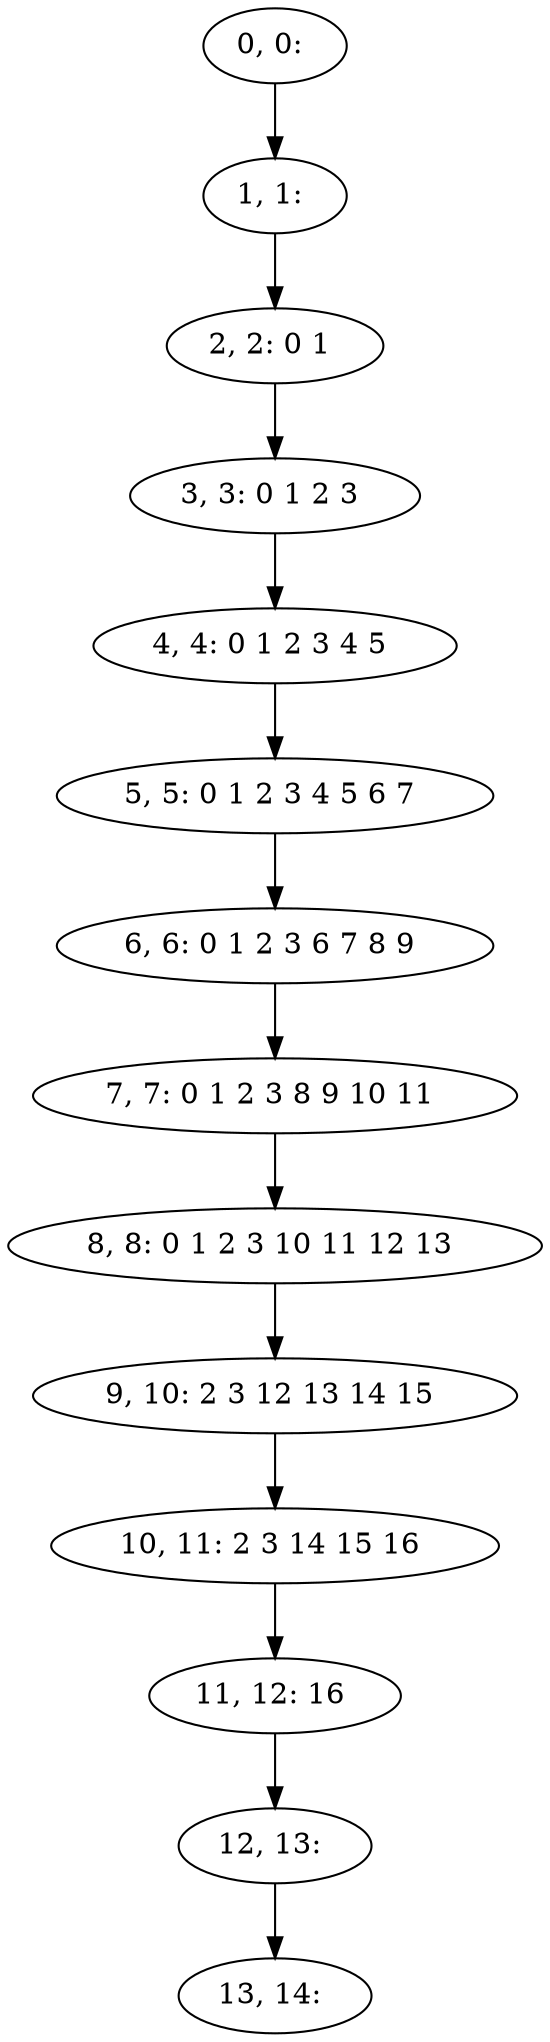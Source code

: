 digraph G {
0[label="0, 0: "];
1[label="1, 1: "];
2[label="2, 2: 0 1 "];
3[label="3, 3: 0 1 2 3 "];
4[label="4, 4: 0 1 2 3 4 5 "];
5[label="5, 5: 0 1 2 3 4 5 6 7 "];
6[label="6, 6: 0 1 2 3 6 7 8 9 "];
7[label="7, 7: 0 1 2 3 8 9 10 11 "];
8[label="8, 8: 0 1 2 3 10 11 12 13 "];
9[label="9, 10: 2 3 12 13 14 15 "];
10[label="10, 11: 2 3 14 15 16 "];
11[label="11, 12: 16 "];
12[label="12, 13: "];
13[label="13, 14: "];
0->1 ;
1->2 ;
2->3 ;
3->4 ;
4->5 ;
5->6 ;
6->7 ;
7->8 ;
8->9 ;
9->10 ;
10->11 ;
11->12 ;
12->13 ;
}
